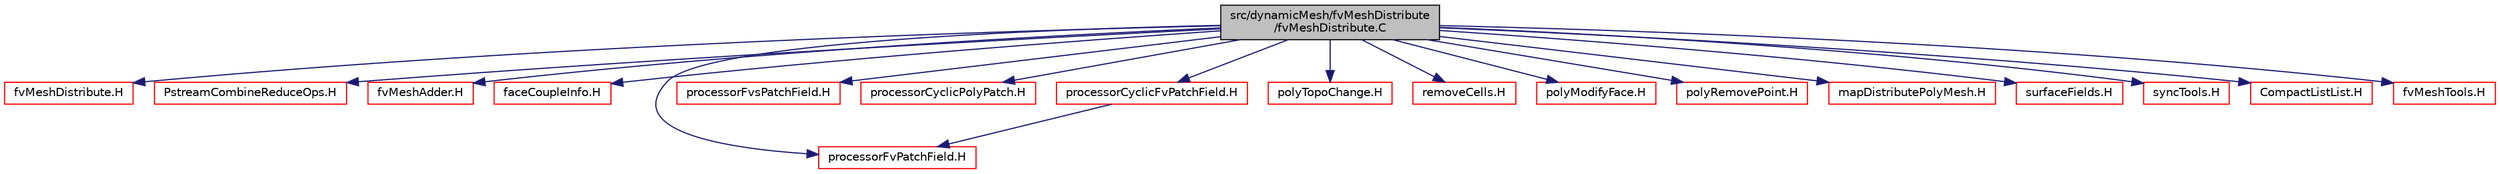 digraph "src/dynamicMesh/fvMeshDistribute/fvMeshDistribute.C"
{
  bgcolor="transparent";
  edge [fontname="Helvetica",fontsize="10",labelfontname="Helvetica",labelfontsize="10"];
  node [fontname="Helvetica",fontsize="10",shape=record];
  Node1 [label="src/dynamicMesh/fvMeshDistribute\l/fvMeshDistribute.C",height=0.2,width=0.4,color="black", fillcolor="grey75", style="filled", fontcolor="black"];
  Node1 -> Node2 [color="midnightblue",fontsize="10",style="solid",fontname="Helvetica"];
  Node2 [label="fvMeshDistribute.H",height=0.2,width=0.4,color="red",URL="$a04773.html"];
  Node1 -> Node3 [color="midnightblue",fontsize="10",style="solid",fontname="Helvetica"];
  Node3 [label="PstreamCombineReduceOps.H",height=0.2,width=0.4,color="red",URL="$a07797.html",tooltip="Combination-Reduction operation for a parallel run. The information from all nodes is collected on th..."];
  Node1 -> Node4 [color="midnightblue",fontsize="10",style="solid",fontname="Helvetica"];
  Node4 [label="fvMeshAdder.H",height=0.2,width=0.4,color="red",URL="$a04770.html"];
  Node1 -> Node5 [color="midnightblue",fontsize="10",style="solid",fontname="Helvetica"];
  Node5 [label="faceCoupleInfo.H",height=0.2,width=0.4,color="red",URL="$a04848.html"];
  Node1 -> Node6 [color="midnightblue",fontsize="10",style="solid",fontname="Helvetica"];
  Node6 [label="processorFvPatchField.H",height=0.2,width=0.4,color="red",URL="$a05244.html"];
  Node1 -> Node7 [color="midnightblue",fontsize="10",style="solid",fontname="Helvetica"];
  Node7 [label="processorFvsPatchField.H",height=0.2,width=0.4,color="red",URL="$a05571.html"];
  Node1 -> Node8 [color="midnightblue",fontsize="10",style="solid",fontname="Helvetica"];
  Node8 [label="processorCyclicPolyPatch.H",height=0.2,width=0.4,color="red",URL="$a08662.html"];
  Node1 -> Node9 [color="midnightblue",fontsize="10",style="solid",fontname="Helvetica"];
  Node9 [label="processorCyclicFvPatchField.H",height=0.2,width=0.4,color="red",URL="$a05251.html"];
  Node9 -> Node6 [color="midnightblue",fontsize="10",style="solid",fontname="Helvetica"];
  Node1 -> Node10 [color="midnightblue",fontsize="10",style="solid",fontname="Helvetica"];
  Node10 [label="polyTopoChange.H",height=0.2,width=0.4,color="red",URL="$a04885.html"];
  Node1 -> Node11 [color="midnightblue",fontsize="10",style="solid",fontname="Helvetica"];
  Node11 [label="removeCells.H",height=0.2,width=0.4,color="red",URL="$a04897.html"];
  Node1 -> Node12 [color="midnightblue",fontsize="10",style="solid",fontname="Helvetica"];
  Node12 [label="polyModifyFace.H",height=0.2,width=0.4,color="red",URL="$a04879.html"];
  Node1 -> Node13 [color="midnightblue",fontsize="10",style="solid",fontname="Helvetica"];
  Node13 [label="polyRemovePoint.H",height=0.2,width=0.4,color="red",URL="$a04903.html"];
  Node1 -> Node14 [color="midnightblue",fontsize="10",style="solid",fontname="Helvetica"];
  Node14 [label="mapDistributePolyMesh.H",height=0.2,width=0.4,color="red",URL="$a08616.html"];
  Node1 -> Node15 [color="midnightblue",fontsize="10",style="solid",fontname="Helvetica"];
  Node15 [label="surfaceFields.H",height=0.2,width=0.4,color="red",URL="$a05604.html",tooltip="Foam::surfaceFields. "];
  Node1 -> Node16 [color="midnightblue",fontsize="10",style="solid",fontname="Helvetica"];
  Node16 [label="syncTools.H",height=0.2,width=0.4,color="red",URL="$a08677.html"];
  Node1 -> Node17 [color="midnightblue",fontsize="10",style="solid",fontname="Helvetica"];
  Node17 [label="CompactListList.H",height=0.2,width=0.4,color="red",URL="$a07620.html"];
  Node1 -> Node18 [color="midnightblue",fontsize="10",style="solid",fontname="Helvetica"];
  Node18 [label="fvMeshTools.H",height=0.2,width=0.4,color="red",URL="$a04776.html"];
}
